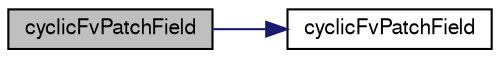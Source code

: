 digraph "cyclicFvPatchField"
{
  bgcolor="transparent";
  edge [fontname="FreeSans",fontsize="10",labelfontname="FreeSans",labelfontsize="10"];
  node [fontname="FreeSans",fontsize="10",shape=record];
  rankdir="LR";
  Node106 [label="cyclicFvPatchField",height=0.2,width=0.4,color="black", fillcolor="grey75", style="filled", fontcolor="black"];
  Node106 -> Node107 [color="midnightblue",fontsize="10",style="solid",fontname="FreeSans"];
  Node107 [label="cyclicFvPatchField",height=0.2,width=0.4,color="black",URL="$a22006.html#a2ba4fc0d9e81f7e01e45e41bb0cc35e9",tooltip="Construct from patch and internal field. "];
}
